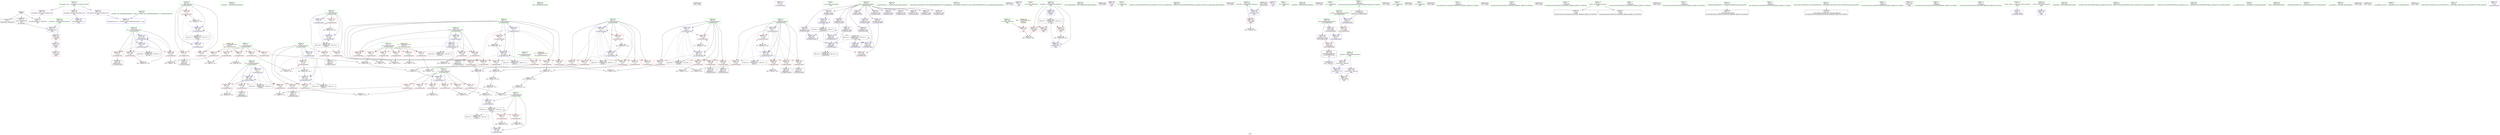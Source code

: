 digraph "SVFG" {
	label="SVFG";

	Node0x5611b0a5d1e0 [shape=record,color=grey,label="{NodeID: 0\nNullPtr}"];
	Node0x5611b0a5d1e0 -> Node0x5611b0a87180[style=solid];
	Node0x5611b0a5d1e0 -> Node0x5611b0a87280[style=solid];
	Node0x5611b0a5d1e0 -> Node0x5611b0a8e360[style=solid];
	Node0x5611b0aaff80 [shape=record,color=black,label="{NodeID: 360\nMR_30V_6 = PHI(MR_30V_1, MR_30V_2, )\npts\{103 \}\n}"];
	Node0x5611b0a8a7e0 [shape=record,color=grey,label="{NodeID: 277\n215 = Binary(193, 214, )\n}"];
	Node0x5611b0a8a7e0 -> Node0x5611b0a971a0[style=solid];
	Node0x5611b0a88ea0 [shape=record,color=blue,label="{NodeID: 194\n88\<--184\nr24\<--inc32\n_Z11processCasev\n}"];
	Node0x5611b0a88ea0 -> Node0x5611b0a8bda0[style=dashed];
	Node0x5611b0a88ea0 -> Node0x5611b0a8be70[style=dashed];
	Node0x5611b0a88ea0 -> Node0x5611b0a8bf40[style=dashed];
	Node0x5611b0a88ea0 -> Node0x5611b0a88ea0[style=dashed];
	Node0x5611b0a88ea0 -> Node0x5611b0aadc80[style=dashed];
	Node0x5611b0a85f10 [shape=record,color=red,label="{NodeID: 111\n119\<--72\n\<--R\n_Z11processCasev\n}"];
	Node0x5611b0a85f10 -> Node0x5611b0a974a0[style=solid];
	Node0x5611b0a63220 [shape=record,color=green,label="{NodeID: 28\n65\<--66\n_Z5setupv\<--_Z5setupv_field_insensitive\n}"];
	Node0x5611b0a97c20 [shape=record,color=grey,label="{NodeID: 305\n209 = cmp(205, 208, )\n}"];
	Node0x5611b0a8c010 [shape=record,color=red,label="{NodeID: 139\n195\<--90\n\<--w\n_Z11processCasev\n}"];
	Node0x5611b0a8c010 -> Node0x5611b0a980a0[style=solid];
	Node0x5611b0a869e0 [shape=record,color=green,label="{NodeID: 56\n369\<--370\nexit\<--exit_field_insensitive\n}"];
	Node0x5611b0ac8890 [shape=record,color=black,label="{NodeID: 416\n104 = PHI()\n}"];
	Node0x5611b0a8d6d0 [shape=record,color=red,label="{NodeID: 167\n314\<--102\n\<--c97\n_Z11processCasev\n}"];
	Node0x5611b0a8d6d0 -> Node0x5611b0a87f70[style=solid];
	Node0x5611b0a882b0 [shape=record,color=purple,label="{NodeID: 84\n326\<--15\n\<--.str.2\n_Z11processCasev\n}"];
	Node0x5611b0a63b10 [shape=record,color=green,label="{NodeID: 1\n7\<--1\n__dso_handle\<--dummyObj\nGlob }"];
	Node0x5611b0ab0480 [shape=record,color=black,label="{NodeID: 361\nMR_32V_9 = PHI(MR_32V_2, MR_32V_8, )\npts\{810000 \}\n}"];
	Node0x5611b0a8a960 [shape=record,color=grey,label="{NodeID: 278\n264 = Binary(263, 265, )\n}"];
	Node0x5611b0a8a960 -> Node0x5611b0a89520[style=solid];
	Node0x5611b0a88f70 [shape=record,color=blue,label="{NodeID: 195\n90\<--193\nw\<--\n_Z11processCasev\n}"];
	Node0x5611b0a88f70 -> Node0x5611b0a8c010[style=dashed];
	Node0x5611b0a88f70 -> Node0x5611b0a8c0e0[style=dashed];
	Node0x5611b0a88f70 -> Node0x5611b0a8c1b0[style=dashed];
	Node0x5611b0a88f70 -> Node0x5611b0a8c280[style=dashed];
	Node0x5611b0a88f70 -> Node0x5611b0a8c350[style=dashed];
	Node0x5611b0a88f70 -> Node0x5611b0a8c420[style=dashed];
	Node0x5611b0a88f70 -> Node0x5611b0a89860[style=dashed];
	Node0x5611b0a88f70 -> Node0x5611b0aae180[style=dashed];
	Node0x5611b0a85fe0 [shape=record,color=red,label="{NodeID: 112\n147\<--72\n\<--R\n_Z11processCasev\n}"];
	Node0x5611b0a85fe0 -> Node0x5611b0a98520[style=solid];
	Node0x5611b0a844f0 [shape=record,color=green,label="{NodeID: 29\n69\<--70\n_Z11processCasev\<--_Z11processCasev_field_insensitive\n}"];
	Node0x5611b0a97da0 [shape=record,color=grey,label="{NodeID: 306\n240 = cmp(239, 193, )\n}"];
	Node0x5611b0a8c0e0 [shape=record,color=red,label="{NodeID: 140\n206\<--90\n\<--w\n_Z11processCasev\n}"];
	Node0x5611b0a8c0e0 -> Node0x5611b0a962a0[style=solid];
	Node0x5611b0a86ae0 [shape=record,color=green,label="{NodeID: 57\n377\<--378\n_ZNSt14basic_ifstreamIcSt11char_traitsIcEE4openEPKcSt13_Ios_Openmode\<--_ZNSt14basic_ifstreamIcSt11char_traitsIcEE4openEPKcSt13_Ios_Openmode_field_insensitive\n}"];
	Node0x5611b0ac89f0 [shape=record,color=black,label="{NodeID: 417\n107 = PHI()\n}"];
	Node0x5611b0a8d7a0 [shape=record,color=red,label="{NodeID: 168\n322\<--102\n\<--c97\n_Z11processCasev\n}"];
	Node0x5611b0a8d7a0 -> Node0x5611b0a96120[style=solid];
	Node0x5611b0a88380 [shape=record,color=purple,label="{NodeID: 85\n366\<--17\n\<--.str.3\nmain\n}"];
	Node0x5611b0a64280 [shape=record,color=green,label="{NodeID: 2\n12\<--1\n_ZSt4cout\<--dummyObj\nGlob }"];
	Node0x5611b0ab0980 [shape=record,color=black,label="{NodeID: 362\nMR_42V_3 = PHI(MR_42V_4, MR_42V_2, )\npts\{359 \}\n}"];
	Node0x5611b0ab0980 -> Node0x5611b0a8dbb0[style=dashed];
	Node0x5611b0ab0980 -> Node0x5611b0a8dc80[style=dashed];
	Node0x5611b0ab0980 -> Node0x5611b0a8dd50[style=dashed];
	Node0x5611b0ab0980 -> Node0x5611b0a91010[style=dashed];
	Node0x5611b0a8aae0 [shape=record,color=grey,label="{NodeID: 279\n214 = Binary(213, 193, )\n}"];
	Node0x5611b0a8aae0 -> Node0x5611b0a8a7e0[style=solid];
	Node0x5611b0a89040 [shape=record,color=blue,label="{NodeID: 196\n92\<--193\nh\<--\n_Z11processCasev\n}"];
	Node0x5611b0a89040 -> Node0x5611b0a8c4f0[style=dashed];
	Node0x5611b0a89040 -> Node0x5611b0a8c5c0[style=dashed];
	Node0x5611b0a89040 -> Node0x5611b0a8c690[style=dashed];
	Node0x5611b0a89040 -> Node0x5611b0a8c760[style=dashed];
	Node0x5611b0a89040 -> Node0x5611b0a8c830[style=dashed];
	Node0x5611b0a89040 -> Node0x5611b0a8c900[style=dashed];
	Node0x5611b0a89040 -> Node0x5611b0a89040[style=dashed];
	Node0x5611b0a89040 -> Node0x5611b0a89790[style=dashed];
	Node0x5611b0a89040 -> Node0x5611b0aae680[style=dashed];
	Node0x5611b0a860b0 [shape=record,color=red,label="{NodeID: 113\n202\<--72\n\<--R\n_Z11processCasev\n}"];
	Node0x5611b0a860b0 -> Node0x5611b0a98220[style=solid];
	Node0x5611b0a84580 [shape=record,color=green,label="{NodeID: 30\n72\<--73\nR\<--R_field_insensitive\n_Z11processCasev\n}"];
	Node0x5611b0a84580 -> Node0x5611b0a85e40[style=solid];
	Node0x5611b0a84580 -> Node0x5611b0a85f10[style=solid];
	Node0x5611b0a84580 -> Node0x5611b0a85fe0[style=solid];
	Node0x5611b0a84580 -> Node0x5611b0a860b0[style=solid];
	Node0x5611b0a84580 -> Node0x5611b0a86180[style=solid];
	Node0x5611b0a97f20 [shape=record,color=grey,label="{NodeID: 307\n154 = cmp(152, 153, )\n}"];
	Node0x5611b0a8c1b0 [shape=record,color=red,label="{NodeID: 141\n211\<--90\n\<--w\n_Z11processCasev\n}"];
	Node0x5611b0a8c1b0 -> Node0x5611b0a8ac60[style=solid];
	Node0x5611b0a86be0 [shape=record,color=green,label="{NodeID: 58\n383\<--384\n_ZSt12setprecisioni\<--_ZSt12setprecisioni_field_insensitive\n}"];
	Node0x5611b0ac8af0 [shape=record,color=black,label="{NodeID: 418\n108 = PHI()\n}"];
	Node0x5611b0a8d870 [shape=record,color=red,label="{NodeID: 169\n317\<--316\n\<--arrayidx104\n_Z11processCasev\n}"];
	Node0x5611b0a88450 [shape=record,color=purple,label="{NodeID: 86\n398\<--19\n\<--.str.4\nmain\n}"];
	Node0x5611b0a644d0 [shape=record,color=green,label="{NodeID: 3\n13\<--1\n.str\<--dummyObj\nGlob }"];
	Node0x5611b0a8ac60 [shape=record,color=grey,label="{NodeID: 280\n213 = Binary(211, 212, )\n}"];
	Node0x5611b0a8ac60 -> Node0x5611b0a8aae0[style=solid];
	Node0x5611b0a89110 [shape=record,color=blue,label="{NodeID: 197\n94\<--225\nx\<--sub53\n_Z11processCasev\n}"];
	Node0x5611b0a89110 -> Node0x5611b0aa2980[style=dashed];
	Node0x5611b0a89110 -> Node0x5611b0aaeb80[style=dashed];
	Node0x5611b0a86180 [shape=record,color=red,label="{NodeID: 114\n302\<--72\n\<--R\n_Z11processCasev\n}"];
	Node0x5611b0a86180 -> Node0x5611b0a983a0[style=solid];
	Node0x5611b0a84610 [shape=record,color=green,label="{NodeID: 31\n74\<--75\nC\<--C_field_insensitive\n_Z11processCasev\n}"];
	Node0x5611b0a84610 -> Node0x5611b0a86250[style=solid];
	Node0x5611b0a84610 -> Node0x5611b0a8ad60[style=solid];
	Node0x5611b0a84610 -> Node0x5611b0a8ae30[style=solid];
	Node0x5611b0a84610 -> Node0x5611b0a8af00[style=solid];
	Node0x5611b0a84610 -> Node0x5611b0a8afd0[style=solid];
	Node0x5611b0a980a0 [shape=record,color=grey,label="{NodeID: 308\n197 = cmp(195, 196, )\n}"];
	Node0x5611b0a8c280 [shape=record,color=red,label="{NodeID: 142\n220\<--90\n\<--w\n_Z11processCasev\n}"];
	Node0x5611b0a8c280 -> Node0x5611b0a959a0[style=solid];
	Node0x5611b0a86ce0 [shape=record,color=green,label="{NodeID: 59\n390\<--391\n_ZStlsIcSt11char_traitsIcEERSt13basic_ostreamIT_T0_ES6_St13_Setprecision\<--_ZStlsIcSt11char_traitsIcEERSt13basic_ostreamIT_T0_ES6_St13_Setprecision_field_insensitive\n}"];
	Node0x5611b0ac8bc0 [shape=record,color=black,label="{NodeID: 419\n35 = PHI()\n}"];
	Node0x5611b0a8d940 [shape=record,color=red,label="{NodeID: 170\n363\<--350\n\<--argc.addr\nmain\n}"];
	Node0x5611b0a8d940 -> Node0x5611b0a97920[style=solid];
	Node0x5611b0a88520 [shape=record,color=purple,label="{NodeID: 87\n404\<--21\n\<--.str.5\nmain\n}"];
	Node0x5611b0a64560 [shape=record,color=green,label="{NodeID: 4\n15\<--1\n.str.2\<--dummyObj\nGlob }"];
	Node0x5611b0a95820 [shape=record,color=grey,label="{NodeID: 281\n225 = Binary(219, 224, )\n}"];
	Node0x5611b0a95820 -> Node0x5611b0a89110[style=solid];
	Node0x5611b0a891e0 [shape=record,color=blue,label="{NodeID: 198\n96\<--116\nr54\<--\n_Z11processCasev\n}"];
	Node0x5611b0a891e0 -> Node0x5611b0a8cb70[style=dashed];
	Node0x5611b0a891e0 -> Node0x5611b0a8cc40[style=dashed];
	Node0x5611b0a891e0 -> Node0x5611b0a8cd10[style=dashed];
	Node0x5611b0a891e0 -> Node0x5611b0a8cde0[style=dashed];
	Node0x5611b0a891e0 -> Node0x5611b0a8ceb0[style=dashed];
	Node0x5611b0a891e0 -> Node0x5611b0a896c0[style=dashed];
	Node0x5611b0a891e0 -> Node0x5611b0aaf080[style=dashed];
	Node0x5611b0a86250 [shape=record,color=red,label="{NodeID: 115\n110\<--74\n\<--C\n_Z11processCasev\n}"];
	Node0x5611b0a86250 -> Node0x5611b0a95b20[style=solid];
	Node0x5611b0a846a0 [shape=record,color=green,label="{NodeID: 32\n76\<--77\nM\<--M_field_insensitive\n_Z11processCasev\n}"];
	Node0x5611b0a846a0 -> Node0x5611b0a8b0a0[style=solid];
	Node0x5611b0a98220 [shape=record,color=grey,label="{NodeID: 309\n203 = cmp(201, 202, )\n}"];
	Node0x5611b0a8c350 [shape=record,color=red,label="{NodeID: 143\n236\<--90\n\<--w\n_Z11processCasev\n}"];
	Node0x5611b0a8c350 -> Node0x5611b0a98b20[style=solid];
	Node0x5611b0a86de0 [shape=record,color=green,label="{NodeID: 60\n402\<--403\n_ZNSolsEi\<--_ZNSolsEi_field_insensitive\n}"];
	Node0x5611b0ac8c90 [shape=record,color=black,label="{NodeID: 420\n56 = PHI()\n}"];
	Node0x5611b0a8da10 [shape=record,color=red,label="{NodeID: 171\n372\<--352\n\<--argv.addr\nmain\n}"];
	Node0x5611b0a8da10 -> Node0x5611b0a85bd0[style=solid];
	Node0x5611b0a885f0 [shape=record,color=purple,label="{NodeID: 88\n443\<--23\nllvm.global_ctors_0\<--llvm.global_ctors\nGlob }"];
	Node0x5611b0a885f0 -> Node0x5611b0a8e160[style=solid];
	Node0x5611b0a645f0 [shape=record,color=green,label="{NodeID: 5\n17\<--1\n.str.3\<--dummyObj\nGlob }"];
	Node0x5611b0ab1a80 [shape=record,color=yellow,style=double,label="{NodeID: 365\n2V_1 = ENCHI(MR_2V_0)\npts\{73 \}\nFun[_Z11processCasev]}"];
	Node0x5611b0ab1a80 -> Node0x5611b0a85e40[style=dashed];
	Node0x5611b0ab1a80 -> Node0x5611b0a85f10[style=dashed];
	Node0x5611b0ab1a80 -> Node0x5611b0a85fe0[style=dashed];
	Node0x5611b0ab1a80 -> Node0x5611b0a860b0[style=dashed];
	Node0x5611b0ab1a80 -> Node0x5611b0a86180[style=dashed];
	Node0x5611b0a959a0 [shape=record,color=grey,label="{NodeID: 282\n222 = Binary(220, 221, )\n}"];
	Node0x5611b0a959a0 -> Node0x5611b0a95e20[style=solid];
	Node0x5611b0a892b0 [shape=record,color=blue,label="{NodeID: 199\n98\<--116\nc58\<--\n_Z11processCasev\n}"];
	Node0x5611b0a892b0 -> Node0x5611b0a8cf80[style=dashed];
	Node0x5611b0a892b0 -> Node0x5611b0a8d050[style=dashed];
	Node0x5611b0a892b0 -> Node0x5611b0a8d120[style=dashed];
	Node0x5611b0a892b0 -> Node0x5611b0a8d1f0[style=dashed];
	Node0x5611b0a892b0 -> Node0x5611b0a8d2c0[style=dashed];
	Node0x5611b0a892b0 -> Node0x5611b0a892b0[style=dashed];
	Node0x5611b0a892b0 -> Node0x5611b0a895f0[style=dashed];
	Node0x5611b0a892b0 -> Node0x5611b0aaf580[style=dashed];
	Node0x5611b0a8ad60 [shape=record,color=red,label="{NodeID: 116\n125\<--74\n\<--C\n_Z11processCasev\n}"];
	Node0x5611b0a8ad60 -> Node0x5611b0a986a0[style=solid];
	Node0x5611b0a84730 [shape=record,color=green,label="{NodeID: 33\n78\<--79\nS\<--S_field_insensitive\n_Z11processCasev\n}"];
	Node0x5611b0a84730 -> Node0x5611b0a8b170[style=solid];
	Node0x5611b0a84730 -> Node0x5611b0a8b240[style=solid];
	Node0x5611b0a84730 -> Node0x5611b0a8b310[style=solid];
	Node0x5611b0a84730 -> Node0x5611b0a8b3e0[style=solid];
	Node0x5611b0a84730 -> Node0x5611b0a8b4b0[style=solid];
	Node0x5611b0a84730 -> Node0x5611b0a8b580[style=solid];
	Node0x5611b0a84730 -> Node0x5611b0a8e460[style=solid];
	Node0x5611b0a983a0 [shape=record,color=grey,label="{NodeID: 310\n303 = cmp(301, 302, )\n}"];
	Node0x5611b0a8c420 [shape=record,color=red,label="{NodeID: 144\n286\<--90\n\<--w\n_Z11processCasev\n}"];
	Node0x5611b0a8c420 -> Node0x5611b0a96a20[style=solid];
	Node0x5611b0a86ee0 [shape=record,color=green,label="{NodeID: 61\n424\<--425\nretval\<--retval_field_insensitive\n_ZSt12setprecisioni\n}"];
	Node0x5611b0a86ee0 -> Node0x5611b0a85ca0[style=solid];
	Node0x5611b0a86ee0 -> Node0x5611b0a85d70[style=solid];
	Node0x5611b0ac8d90 [shape=record,color=black,label="{NodeID: 421\n327 = PHI()\n}"];
	Node0x5611b0a8dae0 [shape=record,color=red,label="{NodeID: 172\n395\<--354\n\<--T\nmain\n}"];
	Node0x5611b0a8dae0 -> Node0x5611b0a989a0[style=solid];
	Node0x5611b0a886f0 [shape=record,color=purple,label="{NodeID: 89\n444\<--23\nllvm.global_ctors_1\<--llvm.global_ctors\nGlob }"];
	Node0x5611b0a886f0 -> Node0x5611b0a8e260[style=solid];
	Node0x5611b0a63e90 [shape=record,color=green,label="{NodeID: 6\n19\<--1\n.str.4\<--dummyObj\nGlob }"];
	Node0x5611b0ab1b90 [shape=record,color=yellow,style=double,label="{NodeID: 366\n4V_1 = ENCHI(MR_4V_0)\npts\{75 \}\nFun[_Z11processCasev]}"];
	Node0x5611b0ab1b90 -> Node0x5611b0a86250[style=dashed];
	Node0x5611b0ab1b90 -> Node0x5611b0a8ad60[style=dashed];
	Node0x5611b0ab1b90 -> Node0x5611b0a8ae30[style=dashed];
	Node0x5611b0ab1b90 -> Node0x5611b0a8af00[style=dashed];
	Node0x5611b0ab1b90 -> Node0x5611b0a8afd0[style=dashed];
	Node0x5611b0a95b20 [shape=record,color=grey,label="{NodeID: 283\n111 = Binary(109, 110, )\n}"];
	Node0x5611b0a95b20 -> Node0x5611b0a95fa0[style=solid];
	Node0x5611b0a89380 [shape=record,color=blue,label="{NodeID: 200\n250\<--161\narrayidx68\<--\n_Z11processCasev\n}"];
	Node0x5611b0a89380 -> Node0x5611b0aa3380[style=dashed];
	Node0x5611b0a8ae30 [shape=record,color=red,label="{NodeID: 117\n168\<--74\n\<--C\n_Z11processCasev\n}"];
	Node0x5611b0a8ae30 -> Node0x5611b0a97aa0[style=solid];
	Node0x5611b0a847c0 [shape=record,color=green,label="{NodeID: 34\n80\<--81\ngrid\<--grid_field_insensitive\n_Z11processCasev\n}"];
	Node0x5611b0a847c0 -> Node0x5611b0a888f0[style=solid];
	Node0x5611b0a847c0 -> Node0x5611b0a889c0[style=solid];
	Node0x5611b0a847c0 -> Node0x5611b0a88a90[style=solid];
	Node0x5611b0a847c0 -> Node0x5611b0a88b60[style=solid];
	Node0x5611b0a847c0 -> Node0x5611b0a88c30[style=solid];
	Node0x5611b0a847c0 -> Node0x5611b0a852e0[style=solid];
	Node0x5611b0a847c0 -> Node0x5611b0a853b0[style=solid];
	Node0x5611b0a847c0 -> Node0x5611b0a85480[style=solid];
	Node0x5611b0a847c0 -> Node0x5611b0a85550[style=solid];
	Node0x5611b0a847c0 -> Node0x5611b0a85620[style=solid];
	Node0x5611b0a847c0 -> Node0x5611b0a856f0[style=solid];
	Node0x5611b0a847c0 -> Node0x5611b0a857c0[style=solid];
	Node0x5611b0a847c0 -> Node0x5611b0a85890[style=solid];
	Node0x5611b0a847c0 -> Node0x5611b0a85960[style=solid];
	Node0x5611b0a98520 [shape=record,color=grey,label="{NodeID: 311\n148 = cmp(147, 139, )\n}"];
	Node0x5611b0a8c4f0 [shape=record,color=red,label="{NodeID: 145\n201\<--92\n\<--h\n_Z11processCasev\n}"];
	Node0x5611b0a8c4f0 -> Node0x5611b0a98220[style=solid];
	Node0x5611b0a86fb0 [shape=record,color=green,label="{NodeID: 62\n426\<--427\n__n.addr\<--__n.addr_field_insensitive\n_ZSt12setprecisioni\n}"];
	Node0x5611b0a86fb0 -> Node0x5611b0a8dfc0[style=solid];
	Node0x5611b0a86fb0 -> Node0x5611b0a910e0[style=solid];
	Node0x5611b0ac8e90 [shape=record,color=black,label="{NodeID: 422\n291 = PHI()\n}"];
	Node0x5611b0a8dbb0 [shape=record,color=red,label="{NodeID: 173\n394\<--358\n\<--caseIndex\nmain\n}"];
	Node0x5611b0a8dbb0 -> Node0x5611b0a989a0[style=solid];
	Node0x5611b0a887f0 [shape=record,color=purple,label="{NodeID: 90\n445\<--23\nllvm.global_ctors_2\<--llvm.global_ctors\nGlob }"];
	Node0x5611b0a887f0 -> Node0x5611b0a8e360[style=solid];
	Node0x5611b0a63f20 [shape=record,color=green,label="{NodeID: 7\n21\<--1\n.str.5\<--dummyObj\nGlob }"];
	Node0x5611b0ab1c70 [shape=record,color=yellow,style=double,label="{NodeID: 367\n6V_1 = ENCHI(MR_6V_0)\npts\{77 \}\nFun[_Z11processCasev]}"];
	Node0x5611b0ab1c70 -> Node0x5611b0a8b0a0[style=dashed];
	Node0x5611b0a95ca0 [shape=record,color=grey,label="{NodeID: 284\n224 = Binary(193, 223, )\n}"];
	Node0x5611b0a95ca0 -> Node0x5611b0a95820[style=solid];
	Node0x5611b0a89450 [shape=record,color=blue,label="{NodeID: 201\n261\<--161\narrayidx74\<--\n_Z11processCasev\n}"];
	Node0x5611b0a89450 -> Node0x5611b0aa3380[style=dashed];
	Node0x5611b0a8af00 [shape=record,color=red,label="{NodeID: 118\n196\<--74\n\<--C\n_Z11processCasev\n}"];
	Node0x5611b0a8af00 -> Node0x5611b0a980a0[style=solid];
	Node0x5611b0a84850 [shape=record,color=green,label="{NodeID: 35\n82\<--83\nr\<--r_field_insensitive\n_Z11processCasev\n}"];
	Node0x5611b0a84850 -> Node0x5611b0a8b650[style=solid];
	Node0x5611b0a84850 -> Node0x5611b0a8b720[style=solid];
	Node0x5611b0a84850 -> Node0x5611b0a8b7f0[style=solid];
	Node0x5611b0a84850 -> Node0x5611b0a8e530[style=solid];
	Node0x5611b0a84850 -> Node0x5611b0a8e870[style=solid];
	Node0x5611b0a986a0 [shape=record,color=grey,label="{NodeID: 312\n126 = cmp(124, 125, )\n}"];
	Node0x5611b0a8c5c0 [shape=record,color=red,label="{NodeID: 146\n207\<--92\n\<--h\n_Z11processCasev\n}"];
	Node0x5611b0a8c5c0 -> Node0x5611b0a962a0[style=solid];
	Node0x5611b0a87080 [shape=record,color=green,label="{NodeID: 63\n25\<--438\n_GLOBAL__sub_I_ilackthatsuperpower_2_1.cpp\<--_GLOBAL__sub_I_ilackthatsuperpower_2_1.cpp_field_insensitive\n}"];
	Node0x5611b0a87080 -> Node0x5611b0a8e260[style=solid];
	Node0x5611b0ac8f90 [shape=record,color=black,label="{NodeID: 423\n318 = PHI()\n}"];
	Node0x5611b0a8dc80 [shape=record,color=red,label="{NodeID: 174\n400\<--358\n\<--caseIndex\nmain\n}"];
	Node0x5611b0a888f0 [shape=record,color=purple,label="{NodeID: 91\n130\<--80\narrayidx\<--grid\n_Z11processCasev\n}"];
	Node0x5611b0a63fb0 [shape=record,color=green,label="{NodeID: 8\n24\<--1\n\<--dummyObj\nCan only get source location for instruction, argument, global var or function.}"];
	Node0x5611b0a95e20 [shape=record,color=grey,label="{NodeID: 285\n223 = Binary(222, 193, )\n}"];
	Node0x5611b0a95e20 -> Node0x5611b0a95ca0[style=solid];
	Node0x5611b0a89520 [shape=record,color=blue,label="{NodeID: 202\n94\<--264\nx\<--dec\n_Z11processCasev\n}"];
	Node0x5611b0a89520 -> Node0x5611b0aa2980[style=dashed];
	Node0x5611b0a8afd0 [shape=record,color=red,label="{NodeID: 119\n308\<--74\n\<--C\n_Z11processCasev\n}"];
	Node0x5611b0a8afd0 -> Node0x5611b0a977a0[style=solid];
	Node0x5611b0a84920 [shape=record,color=green,label="{NodeID: 36\n84\<--85\nc\<--c_field_insensitive\n_Z11processCasev\n}"];
	Node0x5611b0a84920 -> Node0x5611b0a8b8c0[style=solid];
	Node0x5611b0a84920 -> Node0x5611b0a8b990[style=solid];
	Node0x5611b0a84920 -> Node0x5611b0a8ba60[style=solid];
	Node0x5611b0a84920 -> Node0x5611b0a8e600[style=solid];
	Node0x5611b0a84920 -> Node0x5611b0a8e7a0[style=solid];
	Node0x5611b0a98820 [shape=record,color=grey,label="{NodeID: 313\n189 = cmp(188, 139, )\n}"];
	Node0x5611b0a8c690 [shape=record,color=red,label="{NodeID: 147\n212\<--92\n\<--h\n_Z11processCasev\n}"];
	Node0x5611b0a8c690 -> Node0x5611b0a8ac60[style=solid];
	Node0x5611b0a87180 [shape=record,color=black,label="{NodeID: 64\n2\<--3\ndummyVal\<--dummyVal\n}"];
	Node0x5611b0ac9090 [shape=record,color=black,label="{NodeID: 424\n367 = PHI()\n}"];
	Node0x5611b0a8dd50 [shape=record,color=red,label="{NodeID: 175\n408\<--358\n\<--caseIndex\nmain\n}"];
	Node0x5611b0a8dd50 -> Node0x5611b0a968a0[style=solid];
	Node0x5611b0a889c0 [shape=record,color=purple,label="{NodeID: 92\n133\<--80\narrayidx7\<--grid\n_Z11processCasev\n}"];
	Node0x5611b0a889c0 -> Node0x5611b0a8e6d0[style=solid];
	Node0x5611b0a64040 [shape=record,color=green,label="{NodeID: 9\n116\<--1\n\<--dummyObj\nCan only get source location for instruction, argument, global var or function.}"];
	Node0x5611b0a95fa0 [shape=record,color=grey,label="{NodeID: 286\n113 = Binary(111, 112, )\n}"];
	Node0x5611b0a95fa0 -> Node0x5611b0a8e460[style=solid];
	Node0x5611b0a895f0 [shape=record,color=blue,label="{NodeID: 203\n98\<--271\nc58\<--inc78\n_Z11processCasev\n}"];
	Node0x5611b0a895f0 -> Node0x5611b0a8cf80[style=dashed];
	Node0x5611b0a895f0 -> Node0x5611b0a8d050[style=dashed];
	Node0x5611b0a895f0 -> Node0x5611b0a8d120[style=dashed];
	Node0x5611b0a895f0 -> Node0x5611b0a8d1f0[style=dashed];
	Node0x5611b0a895f0 -> Node0x5611b0a8d2c0[style=dashed];
	Node0x5611b0a895f0 -> Node0x5611b0a892b0[style=dashed];
	Node0x5611b0a895f0 -> Node0x5611b0a895f0[style=dashed];
	Node0x5611b0a895f0 -> Node0x5611b0aaf580[style=dashed];
	Node0x5611b0a8b0a0 [shape=record,color=red,label="{NodeID: 120\n112\<--76\n\<--M\n_Z11processCasev\n}"];
	Node0x5611b0a8b0a0 -> Node0x5611b0a95fa0[style=solid];
	Node0x5611b0a849f0 [shape=record,color=green,label="{NodeID: 37\n86\<--87\nc12\<--c12_field_insensitive\n_Z11processCasev\n}"];
	Node0x5611b0a849f0 -> Node0x5611b0a8bb30[style=solid];
	Node0x5611b0a849f0 -> Node0x5611b0a8bc00[style=solid];
	Node0x5611b0a849f0 -> Node0x5611b0a8bcd0[style=solid];
	Node0x5611b0a849f0 -> Node0x5611b0a8e940[style=solid];
	Node0x5611b0a849f0 -> Node0x5611b0a8eae0[style=solid];
	Node0x5611b0a989a0 [shape=record,color=grey,label="{NodeID: 314\n396 = cmp(394, 395, )\n}"];
	Node0x5611b0a8c760 [shape=record,color=red,label="{NodeID: 148\n221\<--92\n\<--h\n_Z11processCasev\n}"];
	Node0x5611b0a8c760 -> Node0x5611b0a959a0[style=solid];
	Node0x5611b0a87280 [shape=record,color=black,label="{NodeID: 65\n347\<--3\nargv\<--dummyVal\nmain\n1st arg main }"];
	Node0x5611b0a87280 -> Node0x5611b0a90da0[style=solid];
	Node0x5611b0ac9190 [shape=record,color=black,label="{NodeID: 425\n379 = PHI()\n}"];
	Node0x5611b0a8de20 [shape=record,color=red,label="{NodeID: 176\n374\<--373\n\<--arrayidx\nmain\n}"];
	Node0x5611b0a88a90 [shape=record,color=purple,label="{NodeID: 93\n156\<--80\narrayidx16\<--grid\n_Z11processCasev\n}"];
	Node0x5611b0a5d8d0 [shape=record,color=green,label="{NodeID: 10\n135\<--1\n\<--dummyObj\nCan only get source location for instruction, argument, global var or function.}"];
	Node0x5611b0a96120 [shape=record,color=grey,label="{NodeID: 287\n323 = Binary(322, 139, )\n}"];
	Node0x5611b0a96120 -> Node0x5611b0a89ba0[style=solid];
	Node0x5611b0a896c0 [shape=record,color=blue,label="{NodeID: 204\n96\<--276\nr54\<--inc81\n_Z11processCasev\n}"];
	Node0x5611b0a896c0 -> Node0x5611b0a8cb70[style=dashed];
	Node0x5611b0a896c0 -> Node0x5611b0a8cc40[style=dashed];
	Node0x5611b0a896c0 -> Node0x5611b0a8cd10[style=dashed];
	Node0x5611b0a896c0 -> Node0x5611b0a8cde0[style=dashed];
	Node0x5611b0a896c0 -> Node0x5611b0a8ceb0[style=dashed];
	Node0x5611b0a896c0 -> Node0x5611b0a896c0[style=dashed];
	Node0x5611b0a896c0 -> Node0x5611b0aaf080[style=dashed];
	Node0x5611b0a8b170 [shape=record,color=red,label="{NodeID: 121\n153\<--78\n\<--S\n_Z11processCasev\n}"];
	Node0x5611b0a8b170 -> Node0x5611b0a97f20[style=solid];
	Node0x5611b0a84ac0 [shape=record,color=green,label="{NodeID: 38\n88\<--89\nr24\<--r24_field_insensitive\n_Z11processCasev\n}"];
	Node0x5611b0a84ac0 -> Node0x5611b0a8bda0[style=solid];
	Node0x5611b0a84ac0 -> Node0x5611b0a8be70[style=solid];
	Node0x5611b0a84ac0 -> Node0x5611b0a8bf40[style=solid];
	Node0x5611b0a84ac0 -> Node0x5611b0a88d00[style=solid];
	Node0x5611b0a84ac0 -> Node0x5611b0a88ea0[style=solid];
	Node0x5611b0a98b20 [shape=record,color=grey,label="{NodeID: 315\n237 = cmp(235, 236, )\n}"];
	Node0x5611b0a8c830 [shape=record,color=red,label="{NodeID: 149\n230\<--92\n\<--h\n_Z11processCasev\n}"];
	Node0x5611b0a8c830 -> Node0x5611b0a98ca0[style=solid];
	Node0x5611b0a87350 [shape=record,color=black,label="{NodeID: 66\n9\<--8\n\<--inFile\nCan only get source location for instruction, argument, global var or function.}"];
	Node0x5611b0ac9320 [shape=record,color=black,label="{NodeID: 426\n381 = PHI(422, )\n}"];
	Node0x5611b0ac9320 -> Node0x5611b0a90e70[style=solid];
	Node0x5611b0a8def0 [shape=record,color=red,label="{NodeID: 177\n388\<--387\n\<--coerce.dive3\nmain\n}"];
	Node0x5611b0a88b60 [shape=record,color=purple,label="{NodeID: 94\n159\<--80\narrayidx18\<--grid\n_Z11processCasev\n}"];
	Node0x5611b0a88b60 -> Node0x5611b0a8ea10[style=solid];
	Node0x5611b0a5d9a0 [shape=record,color=green,label="{NodeID: 11\n139\<--1\n\<--dummyObj\nCan only get source location for instruction, argument, global var or function.}"];
	Node0x5611b0a962a0 [shape=record,color=grey,label="{NodeID: 288\n208 = Binary(206, 207, )\n}"];
	Node0x5611b0a962a0 -> Node0x5611b0a97c20[style=solid];
	Node0x5611b0a89790 [shape=record,color=blue,label="{NodeID: 205\n92\<--282\nh\<--inc85\n_Z11processCasev\n}"];
	Node0x5611b0a89790 -> Node0x5611b0a8c4f0[style=dashed];
	Node0x5611b0a89790 -> Node0x5611b0a8c5c0[style=dashed];
	Node0x5611b0a89790 -> Node0x5611b0a8c690[style=dashed];
	Node0x5611b0a89790 -> Node0x5611b0a8c760[style=dashed];
	Node0x5611b0a89790 -> Node0x5611b0a8c830[style=dashed];
	Node0x5611b0a89790 -> Node0x5611b0a8c900[style=dashed];
	Node0x5611b0a89790 -> Node0x5611b0a89040[style=dashed];
	Node0x5611b0a89790 -> Node0x5611b0a89790[style=dashed];
	Node0x5611b0a89790 -> Node0x5611b0aae680[style=dashed];
	Node0x5611b0a8b240 [shape=record,color=red,label="{NodeID: 122\n174\<--78\n\<--S\n_Z11processCasev\n}"];
	Node0x5611b0a8b240 -> Node0x5611b0a98e20[style=solid];
	Node0x5611b0a84b90 [shape=record,color=green,label="{NodeID: 39\n90\<--91\nw\<--w_field_insensitive\n_Z11processCasev\n}"];
	Node0x5611b0a84b90 -> Node0x5611b0a8c010[style=solid];
	Node0x5611b0a84b90 -> Node0x5611b0a8c0e0[style=solid];
	Node0x5611b0a84b90 -> Node0x5611b0a8c1b0[style=solid];
	Node0x5611b0a84b90 -> Node0x5611b0a8c280[style=solid];
	Node0x5611b0a84b90 -> Node0x5611b0a8c350[style=solid];
	Node0x5611b0a84b90 -> Node0x5611b0a8c420[style=solid];
	Node0x5611b0a84b90 -> Node0x5611b0a88f70[style=solid];
	Node0x5611b0a84b90 -> Node0x5611b0a89860[style=solid];
	Node0x5611b0a98ca0 [shape=record,color=grey,label="{NodeID: 316\n231 = cmp(229, 230, )\n}"];
	Node0x5611b0a8c900 [shape=record,color=red,label="{NodeID: 150\n281\<--92\n\<--h\n_Z11processCasev\n}"];
	Node0x5611b0a8c900 -> Node0x5611b0a96ba0[style=solid];
	Node0x5611b0a87450 [shape=record,color=black,label="{NodeID: 67\n10\<--8\n\<--inFile\nCan only get source location for instruction, argument, global var or function.}"];
	Node0x5611b0ac9510 [shape=record,color=black,label="{NodeID: 427\n389 = PHI()\n}"];
	Node0x5611b0a8dfc0 [shape=record,color=red,label="{NodeID: 178\n430\<--426\n\<--__n.addr\n_ZSt12setprecisioni\n}"];
	Node0x5611b0a8dfc0 -> Node0x5611b0a911b0[style=solid];
	Node0x5611b0a88c30 [shape=record,color=purple,label="{NodeID: 95\n179\<--80\narrayidx29\<--grid\n_Z11processCasev\n}"];
	Node0x5611b0a61d60 [shape=record,color=green,label="{NodeID: 12\n161\<--1\n\<--dummyObj\nCan only get source location for instruction, argument, global var or function.}"];
	Node0x5611b0a96420 [shape=record,color=grey,label="{NodeID: 289\n330 = Binary(329, 139, )\n}"];
	Node0x5611b0a96420 -> Node0x5611b0a89c70[style=solid];
	Node0x5611b0a89860 [shape=record,color=blue,label="{NodeID: 206\n90\<--287\nw\<--inc88\n_Z11processCasev\n}"];
	Node0x5611b0a89860 -> Node0x5611b0a8c010[style=dashed];
	Node0x5611b0a89860 -> Node0x5611b0a8c0e0[style=dashed];
	Node0x5611b0a89860 -> Node0x5611b0a8c1b0[style=dashed];
	Node0x5611b0a89860 -> Node0x5611b0a8c280[style=dashed];
	Node0x5611b0a89860 -> Node0x5611b0a8c350[style=dashed];
	Node0x5611b0a89860 -> Node0x5611b0a8c420[style=dashed];
	Node0x5611b0a89860 -> Node0x5611b0a89860[style=dashed];
	Node0x5611b0a89860 -> Node0x5611b0aae180[style=dashed];
	Node0x5611b0a8b310 [shape=record,color=red,label="{NodeID: 123\n188\<--78\n\<--S\n_Z11processCasev\n}"];
	Node0x5611b0a8b310 -> Node0x5611b0a98820[style=solid];
	Node0x5611b0a84c60 [shape=record,color=green,label="{NodeID: 40\n92\<--93\nh\<--h_field_insensitive\n_Z11processCasev\n}"];
	Node0x5611b0a84c60 -> Node0x5611b0a8c4f0[style=solid];
	Node0x5611b0a84c60 -> Node0x5611b0a8c5c0[style=solid];
	Node0x5611b0a84c60 -> Node0x5611b0a8c690[style=solid];
	Node0x5611b0a84c60 -> Node0x5611b0a8c760[style=solid];
	Node0x5611b0a84c60 -> Node0x5611b0a8c830[style=solid];
	Node0x5611b0a84c60 -> Node0x5611b0a8c900[style=solid];
	Node0x5611b0a84c60 -> Node0x5611b0a89040[style=solid];
	Node0x5611b0a84c60 -> Node0x5611b0a89790[style=solid];
	Node0x5611b0a98e20 [shape=record,color=grey,label="{NodeID: 317\n175 = cmp(173, 174, )\n}"];
	Node0x5611b0a8c9d0 [shape=record,color=red,label="{NodeID: 151\n253\<--94\n\<--x\n_Z11processCasev\n}"];
	Node0x5611b0a8c9d0 -> Node0x5611b0a97320[style=solid];
	Node0x5611b0a87550 [shape=record,color=black,label="{NodeID: 68\n36\<--37\n\<--_ZNSt8ios_base4InitD1Ev\nCan only get source location for instruction, argument, global var or function.}"];
	Node0x5611b0a8e090 [shape=record,color=red,label="{NodeID: 179\n433\<--432\n\<--coerce.dive\n_ZSt12setprecisioni\n}"];
	Node0x5611b0a8e090 -> Node0x5611b0a88040[style=solid];
	Node0x5611b0a852e0 [shape=record,color=purple,label="{NodeID: 96\n180\<--80\narrayidx30\<--grid\n_Z11processCasev\n}"];
	Node0x5611b0a852e0 -> Node0x5611b0a88dd0[style=solid];
	Node0x5611b0a61e60 [shape=record,color=green,label="{NodeID: 13\n193\<--1\n\<--dummyObj\nCan only get source location for instruction, argument, global var or function.}"];
	Node0x5611b0a965a0 [shape=record,color=grey,label="{NodeID: 290\n164 = Binary(163, 139, )\n}"];
	Node0x5611b0a965a0 -> Node0x5611b0a8eae0[style=solid];
	Node0x5611b0a89930 [shape=record,color=blue,label="{NodeID: 207\n296\<--298\narrayidx92\<--\n_Z11processCasev\n}"];
	Node0x5611b0a89930 -> Node0x5611b0a8d870[style=dashed];
	Node0x5611b0a89930 -> Node0x5611b0ab0480[style=dashed];
	Node0x5611b0a8b3e0 [shape=record,color=red,label="{NodeID: 124\n205\<--78\n\<--S\n_Z11processCasev\n}"];
	Node0x5611b0a8b3e0 -> Node0x5611b0a97c20[style=solid];
	Node0x5611b0a84d30 [shape=record,color=green,label="{NodeID: 41\n94\<--95\nx\<--x_field_insensitive\n_Z11processCasev\n}"];
	Node0x5611b0a84d30 -> Node0x5611b0a8c9d0[style=solid];
	Node0x5611b0a84d30 -> Node0x5611b0a8caa0[style=solid];
	Node0x5611b0a84d30 -> Node0x5611b0a89110[style=solid];
	Node0x5611b0a84d30 -> Node0x5611b0a89520[style=solid];
	Node0x5611b0aa2980 [shape=record,color=black,label="{NodeID: 318\nMR_22V_6 = PHI(MR_22V_7, MR_22V_5, )\npts\{95 \}\n}"];
	Node0x5611b0aa2980 -> Node0x5611b0a8c9d0[style=dashed];
	Node0x5611b0aa2980 -> Node0x5611b0a8caa0[style=dashed];
	Node0x5611b0aa2980 -> Node0x5611b0a89520[style=dashed];
	Node0x5611b0aa2980 -> Node0x5611b0aa2980[style=dashed];
	Node0x5611b0aa2980 -> Node0x5611b0aaeb80[style=dashed];
	Node0x5611b0a8caa0 [shape=record,color=red,label="{NodeID: 152\n263\<--94\n\<--x\n_Z11processCasev\n}"];
	Node0x5611b0a8caa0 -> Node0x5611b0a8a960[style=solid];
	Node0x5611b0a87650 [shape=record,color=black,label="{NodeID: 69\n57\<--58\n\<--_ZNSt14basic_ifstreamIcSt11char_traitsIcEED1Ev\nCan only get source location for instruction, argument, global var or function.}"];
	Node0x5611b0a8e160 [shape=record,color=blue,label="{NodeID: 180\n443\<--24\nllvm.global_ctors_0\<--\nGlob }"];
	Node0x5611b0a853b0 [shape=record,color=purple,label="{NodeID: 97\n247\<--80\narrayidx66\<--grid\n_Z11processCasev\n}"];
	Node0x5611b0a62420 [shape=record,color=green,label="{NodeID: 14\n265\<--1\n\<--dummyObj\nCan only get source location for instruction, argument, global var or function.}"];
	Node0x5611b0a96720 [shape=record,color=grey,label="{NodeID: 291\n144 = Binary(143, 139, )\n}"];
	Node0x5611b0a96720 -> Node0x5611b0a8e870[style=solid];
	Node0x5611b0a89a00 [shape=record,color=blue,label="{NodeID: 208\n100\<--116\nr93\<--\n_Z11processCasev\n}"];
	Node0x5611b0a89a00 -> Node0x5611b0a8d390[style=dashed];
	Node0x5611b0a89a00 -> Node0x5611b0a8d460[style=dashed];
	Node0x5611b0a89a00 -> Node0x5611b0a8d530[style=dashed];
	Node0x5611b0a89a00 -> Node0x5611b0a89c70[style=dashed];
	Node0x5611b0a89a00 -> Node0x5611b0aafa80[style=dashed];
	Node0x5611b0a8b4b0 [shape=record,color=red,label="{NodeID: 125\n216\<--78\n\<--S\n_Z11processCasev\n}"];
	Node0x5611b0a8b4b0 -> Node0x5611b0a971a0[style=solid];
	Node0x5611b0a84e00 [shape=record,color=green,label="{NodeID: 42\n96\<--97\nr54\<--r54_field_insensitive\n_Z11processCasev\n}"];
	Node0x5611b0a84e00 -> Node0x5611b0a8cb70[style=solid];
	Node0x5611b0a84e00 -> Node0x5611b0a8cc40[style=solid];
	Node0x5611b0a84e00 -> Node0x5611b0a8cd10[style=solid];
	Node0x5611b0a84e00 -> Node0x5611b0a8cde0[style=solid];
	Node0x5611b0a84e00 -> Node0x5611b0a8ceb0[style=solid];
	Node0x5611b0a84e00 -> Node0x5611b0a891e0[style=solid];
	Node0x5611b0a84e00 -> Node0x5611b0a896c0[style=solid];
	Node0x5611b0a8cb70 [shape=record,color=red,label="{NodeID: 153\n229\<--96\n\<--r54\n_Z11processCasev\n}"];
	Node0x5611b0a8cb70 -> Node0x5611b0a98ca0[style=solid];
	Node0x5611b0a87750 [shape=record,color=black,label="{NodeID: 70\n345\<--116\nmain_ret\<--\nmain\n}"];
	Node0x5611b0a8e260 [shape=record,color=blue,label="{NodeID: 181\n444\<--25\nllvm.global_ctors_1\<--_GLOBAL__sub_I_ilackthatsuperpower_2_1.cpp\nGlob }"];
	Node0x5611b0a85480 [shape=record,color=purple,label="{NodeID: 98\n250\<--80\narrayidx68\<--grid\n_Z11processCasev\n}"];
	Node0x5611b0a85480 -> Node0x5611b0a89380[style=solid];
	Node0x5611b0a62520 [shape=record,color=green,label="{NodeID: 15\n298\<--1\n\<--dummyObj\nCan only get source location for instruction, argument, global var or function.}"];
	Node0x5611b0a968a0 [shape=record,color=grey,label="{NodeID: 292\n409 = Binary(408, 139, )\n}"];
	Node0x5611b0a968a0 -> Node0x5611b0a91010[style=solid];
	Node0x5611b0a89ad0 [shape=record,color=blue,label="{NodeID: 209\n102\<--116\nc97\<--\n_Z11processCasev\n}"];
	Node0x5611b0a89ad0 -> Node0x5611b0a8d600[style=dashed];
	Node0x5611b0a89ad0 -> Node0x5611b0a8d6d0[style=dashed];
	Node0x5611b0a89ad0 -> Node0x5611b0a8d7a0[style=dashed];
	Node0x5611b0a89ad0 -> Node0x5611b0a89ad0[style=dashed];
	Node0x5611b0a89ad0 -> Node0x5611b0a89ba0[style=dashed];
	Node0x5611b0a89ad0 -> Node0x5611b0aaff80[style=dashed];
	Node0x5611b0a8b580 [shape=record,color=red,label="{NodeID: 126\n219\<--78\n\<--S\n_Z11processCasev\n}"];
	Node0x5611b0a8b580 -> Node0x5611b0a95820[style=solid];
	Node0x5611b0a84ed0 [shape=record,color=green,label="{NodeID: 43\n98\<--99\nc58\<--c58_field_insensitive\n_Z11processCasev\n}"];
	Node0x5611b0a84ed0 -> Node0x5611b0a8cf80[style=solid];
	Node0x5611b0a84ed0 -> Node0x5611b0a8d050[style=solid];
	Node0x5611b0a84ed0 -> Node0x5611b0a8d120[style=solid];
	Node0x5611b0a84ed0 -> Node0x5611b0a8d1f0[style=solid];
	Node0x5611b0a84ed0 -> Node0x5611b0a8d2c0[style=solid];
	Node0x5611b0a84ed0 -> Node0x5611b0a892b0[style=solid];
	Node0x5611b0a84ed0 -> Node0x5611b0a895f0[style=solid];
	Node0x5611b0aa3380 [shape=record,color=black,label="{NodeID: 320\nMR_32V_13 = PHI(MR_32V_15, MR_32V_12, )\npts\{810000 \}\n}"];
	Node0x5611b0aa3380 -> Node0x5611b0a89380[style=dashed];
	Node0x5611b0aa3380 -> Node0x5611b0a89450[style=dashed];
	Node0x5611b0aa3380 -> Node0x5611b0a89930[style=dashed];
	Node0x5611b0aa3380 -> Node0x5611b0aa3380[style=dashed];
	Node0x5611b0a8cc40 [shape=record,color=red,label="{NodeID: 154\n239\<--96\n\<--r54\n_Z11processCasev\n}"];
	Node0x5611b0a8cc40 -> Node0x5611b0a97da0[style=solid];
	Node0x5611b0a87820 [shape=record,color=black,label="{NodeID: 71\n129\<--128\nidxprom\<--\n_Z11processCasev\n}"];
	Node0x5611b0a8e360 [shape=record,color=blue, style = dotted,label="{NodeID: 182\n445\<--3\nllvm.global_ctors_2\<--dummyVal\nGlob }"];
	Node0x5611b0a85550 [shape=record,color=purple,label="{NodeID: 99\n258\<--80\narrayidx72\<--grid\n_Z11processCasev\n}"];
	Node0x5611b0a62620 [shape=record,color=green,label="{NodeID: 16\n376\<--1\n\<--dummyObj\nCan only get source location for instruction, argument, global var or function.}"];
	Node0x5611b0a96a20 [shape=record,color=grey,label="{NodeID: 293\n287 = Binary(286, 139, )\n}"];
	Node0x5611b0a96a20 -> Node0x5611b0a89860[style=solid];
	Node0x5611b0a89ba0 [shape=record,color=blue,label="{NodeID: 210\n102\<--323\nc97\<--inc107\n_Z11processCasev\n}"];
	Node0x5611b0a89ba0 -> Node0x5611b0a8d600[style=dashed];
	Node0x5611b0a89ba0 -> Node0x5611b0a8d6d0[style=dashed];
	Node0x5611b0a89ba0 -> Node0x5611b0a8d7a0[style=dashed];
	Node0x5611b0a89ba0 -> Node0x5611b0a89ad0[style=dashed];
	Node0x5611b0a89ba0 -> Node0x5611b0a89ba0[style=dashed];
	Node0x5611b0a89ba0 -> Node0x5611b0aaff80[style=dashed];
	Node0x5611b0a8b650 [shape=record,color=red,label="{NodeID: 127\n118\<--82\n\<--r\n_Z11processCasev\n}"];
	Node0x5611b0a8b650 -> Node0x5611b0a974a0[style=solid];
	Node0x5611b0a84fa0 [shape=record,color=green,label="{NodeID: 44\n100\<--101\nr93\<--r93_field_insensitive\n_Z11processCasev\n}"];
	Node0x5611b0a84fa0 -> Node0x5611b0a8d390[style=solid];
	Node0x5611b0a84fa0 -> Node0x5611b0a8d460[style=solid];
	Node0x5611b0a84fa0 -> Node0x5611b0a8d530[style=solid];
	Node0x5611b0a84fa0 -> Node0x5611b0a89a00[style=solid];
	Node0x5611b0a84fa0 -> Node0x5611b0a89c70[style=solid];
	Node0x5611b0a8cd10 [shape=record,color=red,label="{NodeID: 155\n245\<--96\n\<--r54\n_Z11processCasev\n}"];
	Node0x5611b0a8cd10 -> Node0x5611b0a87b60[style=solid];
	Node0x5611b0a878f0 [shape=record,color=black,label="{NodeID: 72\n132\<--131\nidxprom6\<--\n_Z11processCasev\n}"];
	Node0x5611b0a8e460 [shape=record,color=blue,label="{NodeID: 183\n78\<--113\nS\<--sub\n_Z11processCasev\n}"];
	Node0x5611b0a8e460 -> Node0x5611b0a8b170[style=dashed];
	Node0x5611b0a8e460 -> Node0x5611b0a8b240[style=dashed];
	Node0x5611b0a8e460 -> Node0x5611b0a8b310[style=dashed];
	Node0x5611b0a8e460 -> Node0x5611b0a8b3e0[style=dashed];
	Node0x5611b0a8e460 -> Node0x5611b0a8b4b0[style=dashed];
	Node0x5611b0a8e460 -> Node0x5611b0a8b580[style=dashed];
	Node0x5611b0a85620 [shape=record,color=purple,label="{NodeID: 100\n261\<--80\narrayidx74\<--grid\n_Z11processCasev\n}"];
	Node0x5611b0a85620 -> Node0x5611b0a89450[style=solid];
	Node0x5611b0a62720 [shape=record,color=green,label="{NodeID: 17\n382\<--1\n\<--dummyObj\nCan only get source location for instruction, argument, global var or function.|{<s0>16}}"];
	Node0x5611b0a62720:s0 -> Node0x5611b0ac8300[style=solid,color=red];
	Node0x5611b0a96ba0 [shape=record,color=grey,label="{NodeID: 294\n282 = Binary(281, 139, )\n}"];
	Node0x5611b0a96ba0 -> Node0x5611b0a89790[style=solid];
	Node0x5611b0a89c70 [shape=record,color=blue,label="{NodeID: 211\n100\<--330\nr93\<--inc111\n_Z11processCasev\n}"];
	Node0x5611b0a89c70 -> Node0x5611b0a8d390[style=dashed];
	Node0x5611b0a89c70 -> Node0x5611b0a8d460[style=dashed];
	Node0x5611b0a89c70 -> Node0x5611b0a8d530[style=dashed];
	Node0x5611b0a89c70 -> Node0x5611b0a89c70[style=dashed];
	Node0x5611b0a89c70 -> Node0x5611b0aafa80[style=dashed];
	Node0x5611b0a8b720 [shape=record,color=red,label="{NodeID: 128\n128\<--82\n\<--r\n_Z11processCasev\n}"];
	Node0x5611b0a8b720 -> Node0x5611b0a87820[style=solid];
	Node0x5611b0a85070 [shape=record,color=green,label="{NodeID: 45\n102\<--103\nc97\<--c97_field_insensitive\n_Z11processCasev\n}"];
	Node0x5611b0a85070 -> Node0x5611b0a8d600[style=solid];
	Node0x5611b0a85070 -> Node0x5611b0a8d6d0[style=solid];
	Node0x5611b0a85070 -> Node0x5611b0a8d7a0[style=solid];
	Node0x5611b0a85070 -> Node0x5611b0a89ad0[style=solid];
	Node0x5611b0a85070 -> Node0x5611b0a89ba0[style=solid];
	Node0x5611b0a8cde0 [shape=record,color=red,label="{NodeID: 156\n256\<--96\n\<--r54\n_Z11processCasev\n}"];
	Node0x5611b0a8cde0 -> Node0x5611b0a87d00[style=solid];
	Node0x5611b0a879c0 [shape=record,color=black,label="{NodeID: 73\n158\<--157\nidxprom17\<--\n_Z11processCasev\n}"];
	Node0x5611b0a8e530 [shape=record,color=blue,label="{NodeID: 184\n82\<--116\nr\<--\n_Z11processCasev\n}"];
	Node0x5611b0a8e530 -> Node0x5611b0aa5180[style=dashed];
	Node0x5611b0a856f0 [shape=record,color=purple,label="{NodeID: 101\n295\<--80\narrayidx91\<--grid\n_Z11processCasev\n}"];
	Node0x5611b0a62820 [shape=record,color=green,label="{NodeID: 18\n4\<--6\n_ZStL8__ioinit\<--_ZStL8__ioinit_field_insensitive\nGlob }"];
	Node0x5611b0a62820 -> Node0x5611b0a88110[style=solid];
	Node0x5611b0a96d20 [shape=record,color=grey,label="{NodeID: 295\n184 = Binary(183, 139, )\n}"];
	Node0x5611b0a96d20 -> Node0x5611b0a88ea0[style=solid];
	Node0x5611b0a90c00 [shape=record,color=blue,label="{NodeID: 212\n348\<--116\nretval\<--\nmain\n}"];
	Node0x5611b0a8b7f0 [shape=record,color=red,label="{NodeID: 129\n143\<--82\n\<--r\n_Z11processCasev\n}"];
	Node0x5611b0a8b7f0 -> Node0x5611b0a96720[style=solid];
	Node0x5611b0a85140 [shape=record,color=green,label="{NodeID: 46\n105\<--106\n_ZNSirsERi\<--_ZNSirsERi_field_insensitive\n}"];
	Node0x5611b0a8ceb0 [shape=record,color=red,label="{NodeID: 157\n275\<--96\n\<--r54\n_Z11processCasev\n}"];
	Node0x5611b0a8ceb0 -> Node0x5611b0a96ea0[style=solid];
	Node0x5611b0a87a90 [shape=record,color=black,label="{NodeID: 74\n178\<--177\nidxprom28\<--\n_Z11processCasev\n}"];
	Node0x5611b0a8e600 [shape=record,color=blue,label="{NodeID: 185\n84\<--116\nc\<--\n_Z11processCasev\n}"];
	Node0x5611b0a8e600 -> Node0x5611b0a8b8c0[style=dashed];
	Node0x5611b0a8e600 -> Node0x5611b0a8b990[style=dashed];
	Node0x5611b0a8e600 -> Node0x5611b0a8ba60[style=dashed];
	Node0x5611b0a8e600 -> Node0x5611b0a8e7a0[style=dashed];
	Node0x5611b0a8e600 -> Node0x5611b0aa4c80[style=dashed];
	Node0x5611b0a857c0 [shape=record,color=purple,label="{NodeID: 102\n296\<--80\narrayidx92\<--grid\n_Z11processCasev\n}"];
	Node0x5611b0a857c0 -> Node0x5611b0a89930[style=solid];
	Node0x5611b0a62920 [shape=record,color=green,label="{NodeID: 19\n8\<--11\ninFile\<--inFile_field_insensitive\nGlob }"];
	Node0x5611b0a62920 -> Node0x5611b0a87350[style=solid];
	Node0x5611b0a62920 -> Node0x5611b0a87450[style=solid];
	Node0x5611b0a96ea0 [shape=record,color=grey,label="{NodeID: 296\n276 = Binary(275, 139, )\n}"];
	Node0x5611b0a96ea0 -> Node0x5611b0a896c0[style=solid];
	Node0x5611b0a90cd0 [shape=record,color=blue,label="{NodeID: 213\n350\<--346\nargc.addr\<--argc\nmain\n}"];
	Node0x5611b0a90cd0 -> Node0x5611b0a8d940[style=dashed];
	Node0x5611b0a8b8c0 [shape=record,color=red,label="{NodeID: 130\n124\<--84\n\<--c\n_Z11processCasev\n}"];
	Node0x5611b0a8b8c0 -> Node0x5611b0a986a0[style=solid];
	Node0x5611b0a85210 [shape=record,color=green,label="{NodeID: 47\n292\<--293\n_ZStlsISt11char_traitsIcEERSt13basic_ostreamIcT_ES5_PKc\<--_ZStlsISt11char_traitsIcEERSt13basic_ostreamIcT_ES5_PKc_field_insensitive\n}"];
	Node0x5611b0a8cf80 [shape=record,color=red,label="{NodeID: 158\n235\<--98\n\<--c58\n_Z11processCasev\n}"];
	Node0x5611b0a8cf80 -> Node0x5611b0a98b20[style=solid];
	Node0x5611b0a87b60 [shape=record,color=black,label="{NodeID: 75\n246\<--245\nidxprom65\<--\n_Z11processCasev\n}"];
	Node0x5611b0aad780 [shape=record,color=black,label="{NodeID: 352\nMR_14V_6 = PHI(MR_14V_1, MR_14V_5, )\npts\{87 \}\n}"];
	Node0x5611b0a8e6d0 [shape=record,color=blue,label="{NodeID: 186\n133\<--135\narrayidx7\<--\n_Z11processCasev\n}"];
	Node0x5611b0a8e6d0 -> Node0x5611b0a8e6d0[style=dashed];
	Node0x5611b0a8e6d0 -> Node0x5611b0aa5680[style=dashed];
	Node0x5611b0a85890 [shape=record,color=purple,label="{NodeID: 103\n313\<--80\narrayidx102\<--grid\n_Z11processCasev\n}"];
	Node0x5611b0a62a20 [shape=record,color=green,label="{NodeID: 20\n23\<--27\nllvm.global_ctors\<--llvm.global_ctors_field_insensitive\nGlob }"];
	Node0x5611b0a62a20 -> Node0x5611b0a885f0[style=solid];
	Node0x5611b0a62a20 -> Node0x5611b0a886f0[style=solid];
	Node0x5611b0a62a20 -> Node0x5611b0a887f0[style=solid];
	Node0x5611b0a97020 [shape=record,color=grey,label="{NodeID: 297\n271 = Binary(270, 139, )\n}"];
	Node0x5611b0a97020 -> Node0x5611b0a895f0[style=solid];
	Node0x5611b0a90da0 [shape=record,color=blue,label="{NodeID: 214\n352\<--347\nargv.addr\<--argv\nmain\n}"];
	Node0x5611b0a90da0 -> Node0x5611b0a8da10[style=dashed];
	Node0x5611b0a8b990 [shape=record,color=red,label="{NodeID: 131\n131\<--84\n\<--c\n_Z11processCasev\n}"];
	Node0x5611b0a8b990 -> Node0x5611b0a878f0[style=solid];
	Node0x5611b0a86300 [shape=record,color=green,label="{NodeID: 48\n319\<--320\n_ZStlsISt11char_traitsIcEERSt13basic_ostreamIcT_ES5_c\<--_ZStlsISt11char_traitsIcEERSt13basic_ostreamIcT_ES5_c_field_insensitive\n}"];
	Node0x5611b0aa4c80 [shape=record,color=black,label="{NodeID: 325\nMR_12V_2 = PHI(MR_12V_4, MR_12V_1, )\npts\{85 \}\n}"];
	Node0x5611b0aa4c80 -> Node0x5611b0a8e600[style=dashed];
	Node0x5611b0a8d050 [shape=record,color=red,label="{NodeID: 159\n242\<--98\n\<--c58\n_Z11processCasev\n}"];
	Node0x5611b0a8d050 -> Node0x5611b0a97620[style=solid];
	Node0x5611b0a87c30 [shape=record,color=black,label="{NodeID: 76\n249\<--248\nidxprom67\<--\n_Z11processCasev\n}"];
	Node0x5611b0aadc80 [shape=record,color=black,label="{NodeID: 353\nMR_16V_3 = PHI(MR_16V_1, MR_16V_2, )\npts\{89 \}\n}"];
	Node0x5611b0a8e7a0 [shape=record,color=blue,label="{NodeID: 187\n84\<--138\nc\<--inc\n_Z11processCasev\n}"];
	Node0x5611b0a8e7a0 -> Node0x5611b0a8b8c0[style=dashed];
	Node0x5611b0a8e7a0 -> Node0x5611b0a8b990[style=dashed];
	Node0x5611b0a8e7a0 -> Node0x5611b0a8ba60[style=dashed];
	Node0x5611b0a8e7a0 -> Node0x5611b0a8e7a0[style=dashed];
	Node0x5611b0a8e7a0 -> Node0x5611b0aa4c80[style=dashed];
	Node0x5611b0a85960 [shape=record,color=purple,label="{NodeID: 104\n316\<--80\narrayidx104\<--grid\n_Z11processCasev\n}"];
	Node0x5611b0a85960 -> Node0x5611b0a8d870[style=solid];
	Node0x5611b0a62b20 [shape=record,color=green,label="{NodeID: 21\n28\<--29\n__cxx_global_var_init\<--__cxx_global_var_init_field_insensitive\n}"];
	Node0x5611b0a971a0 [shape=record,color=grey,label="{NodeID: 298\n217 = cmp(215, 216, )\n}"];
	Node0x5611b0a90e70 [shape=record,color=blue,label="{NodeID: 215\n385\<--381\ncoerce.dive\<--call2\nmain\n}"];
	Node0x5611b0a90e70 -> Node0x5611b0a8def0[style=dashed];
	Node0x5611b0a8ba60 [shape=record,color=red,label="{NodeID: 132\n137\<--84\n\<--c\n_Z11processCasev\n}"];
	Node0x5611b0a8ba60 -> Node0x5611b0a8a660[style=solid];
	Node0x5611b0a86400 [shape=record,color=green,label="{NodeID: 49\n343\<--344\nmain\<--main_field_insensitive\n}"];
	Node0x5611b0aa5180 [shape=record,color=black,label="{NodeID: 326\nMR_10V_3 = PHI(MR_10V_4, MR_10V_2, )\npts\{83 \}\n}"];
	Node0x5611b0aa5180 -> Node0x5611b0a8b650[style=dashed];
	Node0x5611b0aa5180 -> Node0x5611b0a8b720[style=dashed];
	Node0x5611b0aa5180 -> Node0x5611b0a8b7f0[style=dashed];
	Node0x5611b0aa5180 -> Node0x5611b0a8e870[style=dashed];
	Node0x5611b0a8d120 [shape=record,color=red,label="{NodeID: 160\n248\<--98\n\<--c58\n_Z11processCasev\n}"];
	Node0x5611b0a8d120 -> Node0x5611b0a87c30[style=solid];
	Node0x5611b0a87d00 [shape=record,color=black,label="{NodeID: 77\n257\<--256\nidxprom71\<--\n_Z11processCasev\n}"];
	Node0x5611b0aae180 [shape=record,color=black,label="{NodeID: 354\nMR_18V_3 = PHI(MR_18V_5, MR_18V_2, )\npts\{91 \}\n}"];
	Node0x5611b0a8e870 [shape=record,color=blue,label="{NodeID: 188\n82\<--144\nr\<--inc9\n_Z11processCasev\n}"];
	Node0x5611b0a8e870 -> Node0x5611b0aa5180[style=dashed];
	Node0x5611b0a85a30 [shape=record,color=purple,label="{NodeID: 105\n385\<--356\ncoerce.dive\<--agg.tmp\nmain\n}"];
	Node0x5611b0a85a30 -> Node0x5611b0a90e70[style=solid];
	Node0x5611b0a62c20 [shape=record,color=green,label="{NodeID: 22\n32\<--33\n_ZNSt8ios_base4InitC1Ev\<--_ZNSt8ios_base4InitC1Ev_field_insensitive\n}"];
	Node0x5611b0a97320 [shape=record,color=grey,label="{NodeID: 299\n254 = cmp(253, 116, )\n}"];
	Node0x5611b0a90f40 [shape=record,color=blue,label="{NodeID: 216\n358\<--139\ncaseIndex\<--\nmain\n}"];
	Node0x5611b0a90f40 -> Node0x5611b0ab0980[style=dashed];
	Node0x5611b0a8bb30 [shape=record,color=red,label="{NodeID: 133\n152\<--86\n\<--c12\n_Z11processCasev\n}"];
	Node0x5611b0a8bb30 -> Node0x5611b0a97f20[style=solid];
	Node0x5611b0a86500 [shape=record,color=green,label="{NodeID: 50\n348\<--349\nretval\<--retval_field_insensitive\nmain\n}"];
	Node0x5611b0a86500 -> Node0x5611b0a90c00[style=solid];
	Node0x5611b0aa5680 [shape=record,color=black,label="{NodeID: 327\nMR_32V_2 = PHI(MR_32V_3, MR_32V_1, )\npts\{810000 \}\n}"];
	Node0x5611b0aa5680 -> Node0x5611b0a8e6d0[style=dashed];
	Node0x5611b0aa5680 -> Node0x5611b0a8ea10[style=dashed];
	Node0x5611b0aa5680 -> Node0x5611b0a88dd0[style=dashed];
	Node0x5611b0aa5680 -> Node0x5611b0a89930[style=dashed];
	Node0x5611b0aa5680 -> Node0x5611b0aa3380[style=dashed];
	Node0x5611b0aa5680 -> Node0x5611b0aa5680[style=dashed];
	Node0x5611b0aa5680 -> Node0x5611b0ab0480[style=dashed];
	Node0x5611b0a8d1f0 [shape=record,color=red,label="{NodeID: 161\n259\<--98\n\<--c58\n_Z11processCasev\n}"];
	Node0x5611b0a8d1f0 -> Node0x5611b0a87dd0[style=solid];
	Node0x5611b0a87dd0 [shape=record,color=black,label="{NodeID: 78\n260\<--259\nidxprom73\<--\n_Z11processCasev\n}"];
	Node0x5611b0aae680 [shape=record,color=black,label="{NodeID: 355\nMR_20V_3 = PHI(MR_20V_4, MR_20V_2, )\npts\{93 \}\n}"];
	Node0x5611b0a8e940 [shape=record,color=blue,label="{NodeID: 189\n86\<--139\nc12\<--\n_Z11processCasev\n}"];
	Node0x5611b0a8e940 -> Node0x5611b0a8bb30[style=dashed];
	Node0x5611b0a8e940 -> Node0x5611b0a8bc00[style=dashed];
	Node0x5611b0a8e940 -> Node0x5611b0a8bcd0[style=dashed];
	Node0x5611b0a8e940 -> Node0x5611b0a8eae0[style=dashed];
	Node0x5611b0a8e940 -> Node0x5611b0aad780[style=dashed];
	Node0x5611b0a85b00 [shape=record,color=purple,label="{NodeID: 106\n387\<--356\ncoerce.dive3\<--agg.tmp\nmain\n}"];
	Node0x5611b0a85b00 -> Node0x5611b0a8def0[style=solid];
	Node0x5611b0a62d20 [shape=record,color=green,label="{NodeID: 23\n38\<--39\n__cxa_atexit\<--__cxa_atexit_field_insensitive\n}"];
	Node0x5611b0a974a0 [shape=record,color=grey,label="{NodeID: 300\n120 = cmp(118, 119, )\n}"];
	Node0x5611b0a91010 [shape=record,color=blue,label="{NodeID: 217\n358\<--409\ncaseIndex\<--inc\nmain\n}"];
	Node0x5611b0a91010 -> Node0x5611b0ab0980[style=dashed];
	Node0x5611b0a8bc00 [shape=record,color=red,label="{NodeID: 134\n157\<--86\n\<--c12\n_Z11processCasev\n}"];
	Node0x5611b0a8bc00 -> Node0x5611b0a879c0[style=solid];
	Node0x5611b0a865d0 [shape=record,color=green,label="{NodeID: 51\n350\<--351\nargc.addr\<--argc.addr_field_insensitive\nmain\n}"];
	Node0x5611b0a865d0 -> Node0x5611b0a8d940[style=solid];
	Node0x5611b0a865d0 -> Node0x5611b0a90cd0[style=solid];
	Node0x5611b0ac7750 [shape=record,color=black,label="{NodeID: 411\n399 = PHI()\n}"];
	Node0x5611b0a8d2c0 [shape=record,color=red,label="{NodeID: 162\n270\<--98\n\<--c58\n_Z11processCasev\n}"];
	Node0x5611b0a8d2c0 -> Node0x5611b0a97020[style=solid];
	Node0x5611b0a87ea0 [shape=record,color=black,label="{NodeID: 79\n312\<--311\nidxprom101\<--\n_Z11processCasev\n}"];
	Node0x5611b0aaeb80 [shape=record,color=black,label="{NodeID: 356\nMR_22V_3 = PHI(MR_22V_1, MR_22V_2, )\npts\{95 \}\n}"];
	Node0x5611b0a8ea10 [shape=record,color=blue,label="{NodeID: 190\n159\<--161\narrayidx18\<--\n_Z11processCasev\n}"];
	Node0x5611b0a8ea10 -> Node0x5611b0a8ea10[style=dashed];
	Node0x5611b0a8ea10 -> Node0x5611b0a89930[style=dashed];
	Node0x5611b0a85bd0 [shape=record,color=purple,label="{NodeID: 107\n373\<--372\narrayidx\<--\nmain\n}"];
	Node0x5611b0a85bd0 -> Node0x5611b0a8de20[style=solid];
	Node0x5611b0a62e20 [shape=record,color=green,label="{NodeID: 24\n37\<--43\n_ZNSt8ios_base4InitD1Ev\<--_ZNSt8ios_base4InitD1Ev_field_insensitive\n}"];
	Node0x5611b0a62e20 -> Node0x5611b0a87550[style=solid];
	Node0x5611b0aa66d0 [shape=record,color=yellow,style=double,label="{NodeID: 384\n40V_1 = ENCHI(MR_40V_0)\npts\{355 \}\nFun[main]}"];
	Node0x5611b0aa66d0 -> Node0x5611b0a8dae0[style=dashed];
	Node0x5611b0a97620 [shape=record,color=grey,label="{NodeID: 301\n243 = cmp(242, 193, )\n}"];
	Node0x5611b0a910e0 [shape=record,color=blue,label="{NodeID: 218\n426\<--423\n__n.addr\<--__n\n_ZSt12setprecisioni\n}"];
	Node0x5611b0a910e0 -> Node0x5611b0a8dfc0[style=dashed];
	Node0x5611b0a8bcd0 [shape=record,color=red,label="{NodeID: 135\n163\<--86\n\<--c12\n_Z11processCasev\n}"];
	Node0x5611b0a8bcd0 -> Node0x5611b0a965a0[style=solid];
	Node0x5611b0a866a0 [shape=record,color=green,label="{NodeID: 52\n352\<--353\nargv.addr\<--argv.addr_field_insensitive\nmain\n}"];
	Node0x5611b0a866a0 -> Node0x5611b0a8da10[style=solid];
	Node0x5611b0a866a0 -> Node0x5611b0a90da0[style=solid];
	Node0x5611b06ec190 [shape=record,color=black,label="{NodeID: 412\n401 = PHI()\n}"];
	Node0x5611b0a8d390 [shape=record,color=red,label="{NodeID: 163\n301\<--100\n\<--r93\n_Z11processCasev\n}"];
	Node0x5611b0a8d390 -> Node0x5611b0a983a0[style=solid];
	Node0x5611b0a87f70 [shape=record,color=black,label="{NodeID: 80\n315\<--314\nidxprom103\<--\n_Z11processCasev\n}"];
	Node0x5611b0aaf080 [shape=record,color=black,label="{NodeID: 357\nMR_24V_3 = PHI(MR_24V_1, MR_24V_2, )\npts\{97 \}\n}"];
	Node0x5611b0a8eae0 [shape=record,color=blue,label="{NodeID: 191\n86\<--164\nc12\<--inc20\n_Z11processCasev\n}"];
	Node0x5611b0a8eae0 -> Node0x5611b0a8bb30[style=dashed];
	Node0x5611b0a8eae0 -> Node0x5611b0a8bc00[style=dashed];
	Node0x5611b0a8eae0 -> Node0x5611b0a8bcd0[style=dashed];
	Node0x5611b0a8eae0 -> Node0x5611b0a8eae0[style=dashed];
	Node0x5611b0a8eae0 -> Node0x5611b0aad780[style=dashed];
	Node0x5611b0a85ca0 [shape=record,color=purple,label="{NodeID: 108\n429\<--424\n_M_n\<--retval\n_ZSt12setprecisioni\n}"];
	Node0x5611b0a85ca0 -> Node0x5611b0a911b0[style=solid];
	Node0x5611b0a62f20 [shape=record,color=green,label="{NodeID: 25\n50\<--51\n__cxx_global_var_init.1\<--__cxx_global_var_init.1_field_insensitive\n}"];
	Node0x5611b0a977a0 [shape=record,color=grey,label="{NodeID: 302\n309 = cmp(307, 308, )\n}"];
	Node0x5611b0a911b0 [shape=record,color=blue,label="{NodeID: 219\n429\<--430\n_M_n\<--\n_ZSt12setprecisioni\n}"];
	Node0x5611b0a911b0 -> Node0x5611b0a8e090[style=dashed];
	Node0x5611b0a8bda0 [shape=record,color=red,label="{NodeID: 136\n173\<--88\n\<--r24\n_Z11processCasev\n}"];
	Node0x5611b0a8bda0 -> Node0x5611b0a98e20[style=solid];
	Node0x5611b0a86770 [shape=record,color=green,label="{NodeID: 53\n354\<--355\nT\<--T_field_insensitive\nmain\n}"];
	Node0x5611b0a86770 -> Node0x5611b0a8dae0[style=solid];
	Node0x5611b0ac8230 [shape=record,color=black,label="{NodeID: 413\n405 = PHI()\n}"];
	Node0x5611b0a8d460 [shape=record,color=red,label="{NodeID: 164\n311\<--100\n\<--r93\n_Z11processCasev\n}"];
	Node0x5611b0a8d460 -> Node0x5611b0a87ea0[style=solid];
	Node0x5611b0a88040 [shape=record,color=black,label="{NodeID: 81\n422\<--433\n_ZSt12setprecisioni_ret\<--\n_ZSt12setprecisioni\n|{<s0>16}}"];
	Node0x5611b0a88040:s0 -> Node0x5611b0ac9320[style=solid,color=blue];
	Node0x5611b0aaf580 [shape=record,color=black,label="{NodeID: 358\nMR_26V_3 = PHI(MR_26V_1, MR_26V_2, )\npts\{99 \}\n}"];
	Node0x5611b0a88d00 [shape=record,color=blue,label="{NodeID: 192\n88\<--139\nr24\<--\n_Z11processCasev\n}"];
	Node0x5611b0a88d00 -> Node0x5611b0a8bda0[style=dashed];
	Node0x5611b0a88d00 -> Node0x5611b0a8be70[style=dashed];
	Node0x5611b0a88d00 -> Node0x5611b0a8bf40[style=dashed];
	Node0x5611b0a88d00 -> Node0x5611b0a88ea0[style=dashed];
	Node0x5611b0a88d00 -> Node0x5611b0aadc80[style=dashed];
	Node0x5611b0a85d70 [shape=record,color=purple,label="{NodeID: 109\n432\<--424\ncoerce.dive\<--retval\n_ZSt12setprecisioni\n}"];
	Node0x5611b0a85d70 -> Node0x5611b0a8e090[style=solid];
	Node0x5611b0a63020 [shape=record,color=green,label="{NodeID: 26\n54\<--55\n_ZNSt14basic_ifstreamIcSt11char_traitsIcEEC1Ev\<--_ZNSt14basic_ifstreamIcSt11char_traitsIcEEC1Ev_field_insensitive\n}"];
	Node0x5611b0a97920 [shape=record,color=grey,label="{NodeID: 303\n364 = cmp(363, 193, )\n}"];
	Node0x5611b0a8be70 [shape=record,color=red,label="{NodeID: 137\n177\<--88\n\<--r24\n_Z11processCasev\n}"];
	Node0x5611b0a8be70 -> Node0x5611b0a87a90[style=solid];
	Node0x5611b0a86840 [shape=record,color=green,label="{NodeID: 54\n356\<--357\nagg.tmp\<--agg.tmp_field_insensitive\nmain\n}"];
	Node0x5611b0a86840 -> Node0x5611b0a85a30[style=solid];
	Node0x5611b0a86840 -> Node0x5611b0a85b00[style=solid];
	Node0x5611b0ac8300 [shape=record,color=black,label="{NodeID: 414\n423 = PHI(382, )\n0th arg _ZSt12setprecisioni }"];
	Node0x5611b0ac8300 -> Node0x5611b0a910e0[style=solid];
	Node0x5611b0a8d530 [shape=record,color=red,label="{NodeID: 165\n329\<--100\n\<--r93\n_Z11processCasev\n}"];
	Node0x5611b0a8d530 -> Node0x5611b0a96420[style=solid];
	Node0x5611b0a88110 [shape=record,color=purple,label="{NodeID: 82\n34\<--4\n\<--_ZStL8__ioinit\n__cxx_global_var_init\n}"];
	Node0x5611b0aafa80 [shape=record,color=black,label="{NodeID: 359\nMR_28V_5 = PHI(MR_28V_1, MR_28V_3, )\npts\{101 \}\n}"];
	Node0x5611b0a8a660 [shape=record,color=grey,label="{NodeID: 276\n138 = Binary(137, 139, )\n}"];
	Node0x5611b0a8a660 -> Node0x5611b0a8e7a0[style=solid];
	Node0x5611b0a88dd0 [shape=record,color=blue,label="{NodeID: 193\n180\<--161\narrayidx30\<--\n_Z11processCasev\n}"];
	Node0x5611b0a88dd0 -> Node0x5611b0a88dd0[style=dashed];
	Node0x5611b0a88dd0 -> Node0x5611b0a89930[style=dashed];
	Node0x5611b0a85e40 [shape=record,color=red,label="{NodeID: 110\n109\<--72\n\<--R\n_Z11processCasev\n}"];
	Node0x5611b0a85e40 -> Node0x5611b0a95b20[style=solid];
	Node0x5611b0a63120 [shape=record,color=green,label="{NodeID: 27\n58\<--62\n_ZNSt14basic_ifstreamIcSt11char_traitsIcEED1Ev\<--_ZNSt14basic_ifstreamIcSt11char_traitsIcEED1Ev_field_insensitive\n}"];
	Node0x5611b0a63120 -> Node0x5611b0a87650[style=solid];
	Node0x5611b0a97aa0 [shape=record,color=grey,label="{NodeID: 304\n169 = cmp(168, 139, )\n}"];
	Node0x5611b0a8bf40 [shape=record,color=red,label="{NodeID: 138\n183\<--88\n\<--r24\n_Z11processCasev\n}"];
	Node0x5611b0a8bf40 -> Node0x5611b0a96d20[style=solid];
	Node0x5611b0a86910 [shape=record,color=green,label="{NodeID: 55\n358\<--359\ncaseIndex\<--caseIndex_field_insensitive\nmain\n}"];
	Node0x5611b0a86910 -> Node0x5611b0a8dbb0[style=solid];
	Node0x5611b0a86910 -> Node0x5611b0a8dc80[style=solid];
	Node0x5611b0a86910 -> Node0x5611b0a8dd50[style=solid];
	Node0x5611b0a86910 -> Node0x5611b0a90f40[style=solid];
	Node0x5611b0a86910 -> Node0x5611b0a91010[style=solid];
	Node0x5611b0ac84c0 [shape=record,color=black,label="{NodeID: 415\n346 = PHI()\n0th arg main }"];
	Node0x5611b0ac84c0 -> Node0x5611b0a90cd0[style=solid];
	Node0x5611b0a8d600 [shape=record,color=red,label="{NodeID: 166\n307\<--102\n\<--c97\n_Z11processCasev\n}"];
	Node0x5611b0a8d600 -> Node0x5611b0a977a0[style=solid];
	Node0x5611b0a881e0 [shape=record,color=purple,label="{NodeID: 83\n290\<--13\n\<--.str\n_Z11processCasev\n}"];
}
